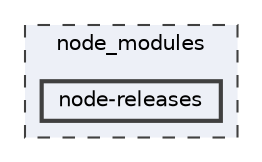 digraph "node_modules/node-releases"
{
 // LATEX_PDF_SIZE
  bgcolor="transparent";
  edge [fontname=Helvetica,fontsize=10,labelfontname=Helvetica,labelfontsize=10];
  node [fontname=Helvetica,fontsize=10,shape=box,height=0.2,width=0.4];
  compound=true
  subgraph clusterdir_acd06b18086a0dd2ae699b1e0b775be8 {
    graph [ bgcolor="#edf0f7", pencolor="grey25", label="node_modules", fontname=Helvetica,fontsize=10 style="filled,dashed", URL="dir_acd06b18086a0dd2ae699b1e0b775be8.html",tooltip=""]
  dir_395a3ff88210d93a900d9451e8dc2844 [label="node-releases", fillcolor="#edf0f7", color="grey25", style="filled,bold", URL="dir_395a3ff88210d93a900d9451e8dc2844.html",tooltip=""];
  }
}

